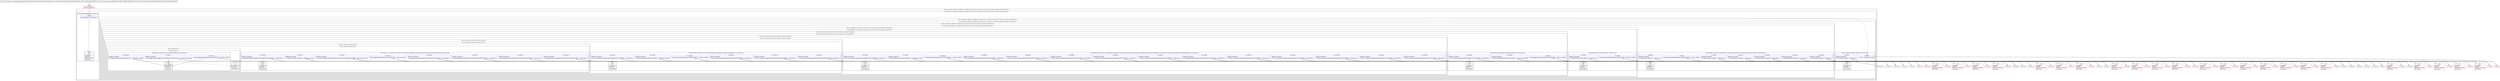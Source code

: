digraph "CFG forcom.google.android.exoplayer2.mediacodec.MediaCodecUtil.isCodecUsableDecoder(Landroid\/media\/MediaCodecInfo;Ljava\/lang\/String;Z)Z" {
subgraph cluster_Region_961796276 {
label = "R(1:(2:(1:92)|(1:(2:(1:93)|(1:(2:(1:99)|(1:(2:(1:100)|(1:(2:(1:101)|(1:(2:(1:113)|(1:(2:(1:117)|(1:(2:(1:122)|(1:(2:(1:91)|(1:123)))))))))))))))))))";
node [shape=record,color=blue];
subgraph cluster_Region_279976199 {
label = "R(2:(1:92)|(1:(2:(1:93)|(1:(2:(1:99)|(1:(2:(1:100)|(1:(2:(1:101)|(1:(2:(1:113)|(1:(2:(1:117)|(1:(2:(1:122)|(1:(2:(1:91)|(1:123))))))))))))))))))";
node [shape=record,color=blue];
subgraph cluster_IfRegion_103442712 {
label = "IF [B:1:0x000b] THEN: R(1:92) ELSE: null";
node [shape=record,color=blue];
Node_1 [shape=record,label="{1\:\ 0x000b|if (r6.isEncoder() != false) goto L_?\l}"];
subgraph cluster_Region_84654567 {
label = "R(1:92)";
node [shape=record,color=blue];
Node_92 [shape=record,label="{92\:\ ?|SYNTHETIC\lRETURN\lORIG_RETURN\l|return false\l}"];
}
}
subgraph cluster_Region_574244746 {
label = "R(1:(2:(1:93)|(1:(2:(1:99)|(1:(2:(1:100)|(1:(2:(1:101)|(1:(2:(1:113)|(1:(2:(1:117)|(1:(2:(1:122)|(1:(2:(1:91)|(1:123)))))))))))))))))";
node [shape=record,color=blue];
subgraph cluster_Region_852630251 {
label = "R(2:(1:93)|(1:(2:(1:99)|(1:(2:(1:100)|(1:(2:(1:101)|(1:(2:(1:113)|(1:(2:(1:117)|(1:(2:(1:122)|(1:(2:(1:91)|(1:123))))))))))))))))";
node [shape=record,color=blue];
subgraph cluster_IfRegion_1734723328 {
label = "IF [B:2:0x000d, B:4:0x0015] THEN: R(1:93) ELSE: null";
node [shape=record,color=blue];
Node_2 [shape=record,label="{2\:\ 0x000d|if (r8 != true) goto L_0x000f\l}"];
Node_4 [shape=record,label="{4\:\ 0x0015|ADDED_TO_REGION\l|if (r7.endsWith(\".secure\") != false) goto L_?\l}"];
subgraph cluster_Region_1064930954 {
label = "R(1:93)";
node [shape=record,color=blue];
Node_93 [shape=record,label="{93\:\ ?|SYNTHETIC\lRETURN\l|return false\l}"];
}
}
subgraph cluster_Region_1334806776 {
label = "R(1:(2:(1:99)|(1:(2:(1:100)|(1:(2:(1:101)|(1:(2:(1:113)|(1:(2:(1:117)|(1:(2:(1:122)|(1:(2:(1:91)|(1:123)))))))))))))))";
node [shape=record,color=blue];
subgraph cluster_Region_1839777440 {
label = "R(2:(1:99)|(1:(2:(1:100)|(1:(2:(1:101)|(1:(2:(1:113)|(1:(2:(1:117)|(1:(2:(1:122)|(1:(2:(1:91)|(1:123))))))))))))))";
node [shape=record,color=blue];
subgraph cluster_IfRegion_616321490 {
label = "IF [B:6:0x001c, B:8:0x0024, B:10:0x002c, B:12:0x0034, B:14:0x003c, B:16:0x0044, B:18:0x004c] THEN: R(1:99) ELSE: null";
node [shape=record,color=blue];
Node_6 [shape=record,label="{6\:\ 0x001c|if (com.google.android.exoplayer2.util.Util.SDK_INT \< 21) goto L_0x001e\l}"];
Node_8 [shape=record,label="{8\:\ 0x0024|ADDED_TO_REGION\l|if (\"CIPAACDecoder\".equals(r7) != false) goto L_?\l}"];
Node_10 [shape=record,label="{10\:\ 0x002c|ADDED_TO_REGION\l|if (\"CIPMP3Decoder\".equals(r7) != false) goto L_?\l}"];
Node_12 [shape=record,label="{12\:\ 0x0034|ADDED_TO_REGION\l|if (\"CIPVorbisDecoder\".equals(r7) != false) goto L_?\l}"];
Node_14 [shape=record,label="{14\:\ 0x003c|ADDED_TO_REGION\l|if (\"CIPAMRNBDecoder\".equals(r7) != false) goto L_?\l}"];
Node_16 [shape=record,label="{16\:\ 0x0044|ADDED_TO_REGION\l|if (\"AACDecoder\".equals(r7) != false) goto L_?\l}"];
Node_18 [shape=record,label="{18\:\ 0x004c|ADDED_TO_REGION\l|if (\"MP3Decoder\".equals(r7) != false) goto L_?\l}"];
subgraph cluster_Region_1472366097 {
label = "R(1:99)";
node [shape=record,color=blue];
Node_99 [shape=record,label="{99\:\ ?|SYNTHETIC\lRETURN\l|return false\l}"];
}
}
subgraph cluster_Region_1681460313 {
label = "R(1:(2:(1:100)|(1:(2:(1:101)|(1:(2:(1:113)|(1:(2:(1:117)|(1:(2:(1:122)|(1:(2:(1:91)|(1:123)))))))))))))";
node [shape=record,color=blue];
subgraph cluster_Region_1334795192 {
label = "R(2:(1:100)|(1:(2:(1:101)|(1:(2:(1:113)|(1:(2:(1:117)|(1:(2:(1:122)|(1:(2:(1:91)|(1:123))))))))))))";
node [shape=record,color=blue];
subgraph cluster_IfRegion_159097178 {
label = "IF [B:20:0x0050, B:22:0x0058] THEN: R(1:100) ELSE: null";
node [shape=record,color=blue];
Node_20 [shape=record,label="{20\:\ 0x0050|if (com.google.android.exoplayer2.util.Util.SDK_INT \< 18) goto L_0x0052\l}"];
Node_22 [shape=record,label="{22\:\ 0x0058|ADDED_TO_REGION\l|if (\"OMX.SEC.MP3.Decoder\".equals(r7) != false) goto L_?\l}"];
subgraph cluster_Region_1254771818 {
label = "R(1:100)";
node [shape=record,color=blue];
Node_100 [shape=record,label="{100\:\ ?|SYNTHETIC\lRETURN\l|return false\l}"];
}
}
subgraph cluster_Region_1715325614 {
label = "R(1:(2:(1:101)|(1:(2:(1:113)|(1:(2:(1:117)|(1:(2:(1:122)|(1:(2:(1:91)|(1:123)))))))))))";
node [shape=record,color=blue];
subgraph cluster_Region_1398411082 {
label = "R(2:(1:101)|(1:(2:(1:113)|(1:(2:(1:117)|(1:(2:(1:122)|(1:(2:(1:91)|(1:123))))))))))";
node [shape=record,color=blue];
subgraph cluster_IfRegion_125764874 {
label = "IF [B:24:0x005c, B:26:0x0064, B:28:0x006e] THEN: R(1:101) ELSE: null";
node [shape=record,color=blue];
Node_24 [shape=record,label="{24\:\ 0x005c|if (com.google.android.exoplayer2.util.Util.SDK_INT \< 18) goto L_0x005e\l}"];
Node_26 [shape=record,label="{26\:\ 0x0064|ADDED_TO_REGION\l|if (\"OMX.MTK.AUDIO.DECODER.AAC\".equals(r7) != false) goto L_0x0066\l}"];
Node_28 [shape=record,label="{28\:\ 0x006e|ADDED_TO_REGION\l|if (\"a70\".equals(com.google.android.exoplayer2.util.Util.DEVICE) != false) goto L_?\l}"];
subgraph cluster_Region_525250707 {
label = "R(1:101)";
node [shape=record,color=blue];
Node_101 [shape=record,label="{101\:\ ?|SYNTHETIC\lRETURN\l|return false\l}"];
}
}
subgraph cluster_Region_397308270 {
label = "R(1:(2:(1:113)|(1:(2:(1:117)|(1:(2:(1:122)|(1:(2:(1:91)|(1:123)))))))))";
node [shape=record,color=blue];
subgraph cluster_Region_336399502 {
label = "R(2:(1:113)|(1:(2:(1:117)|(1:(2:(1:122)|(1:(2:(1:91)|(1:123))))))))";
node [shape=record,color=blue];
subgraph cluster_IfRegion_1805982800 {
label = "IF [B:30:0x0072, B:32:0x007a, B:34:0x0084, B:36:0x008e, B:38:0x0098, B:40:0x00a2, B:42:0x00ac, B:44:0x00b6, B:46:0x00c0, B:48:0x00ca, B:50:0x00d4, B:52:0x00de, B:54:0x00e8, B:56:0x00f2] THEN: R(1:113) ELSE: null";
node [shape=record,color=blue];
Node_30 [shape=record,label="{30\:\ 0x0072|if (com.google.android.exoplayer2.util.Util.SDK_INT == 16) goto L_0x0074\l}"];
Node_32 [shape=record,label="{32\:\ 0x007a|ADDED_TO_REGION\l|if (\"OMX.qcom.audio.decoder.mp3\".equals(r7) != false) goto L_0x007c\l}"];
Node_34 [shape=record,label="{34\:\ 0x0084|ADDED_TO_REGION\l|if (\"dlxu\".equals(com.google.android.exoplayer2.util.Util.DEVICE) != false) goto L_?\l}"];
Node_36 [shape=record,label="{36\:\ 0x008e|ADDED_TO_REGION\l|if (\"protou\".equals(com.google.android.exoplayer2.util.Util.DEVICE) != false) goto L_?\l}"];
Node_38 [shape=record,label="{38\:\ 0x0098|ADDED_TO_REGION\l|if (\"ville\".equals(com.google.android.exoplayer2.util.Util.DEVICE) != false) goto L_?\l}"];
Node_40 [shape=record,label="{40\:\ 0x00a2|ADDED_TO_REGION\l|if (\"villeplus\".equals(com.google.android.exoplayer2.util.Util.DEVICE) != false) goto L_?\l}"];
Node_42 [shape=record,label="{42\:\ 0x00ac|ADDED_TO_REGION\l|if (\"villec2\".equals(com.google.android.exoplayer2.util.Util.DEVICE) != false) goto L_?\l}"];
Node_44 [shape=record,label="{44\:\ 0x00b6|ADDED_TO_REGION\l|if (com.google.android.exoplayer2.util.Util.DEVICE.startsWith(\"gee\") != false) goto L_?\l}"];
Node_46 [shape=record,label="{46\:\ 0x00c0|ADDED_TO_REGION\l|if (\"C6602\".equals(com.google.android.exoplayer2.util.Util.DEVICE) != false) goto L_?\l}"];
Node_48 [shape=record,label="{48\:\ 0x00ca|ADDED_TO_REGION\l|if (\"C6603\".equals(com.google.android.exoplayer2.util.Util.DEVICE) != false) goto L_?\l}"];
Node_50 [shape=record,label="{50\:\ 0x00d4|ADDED_TO_REGION\l|if (\"C6606\".equals(com.google.android.exoplayer2.util.Util.DEVICE) != false) goto L_?\l}"];
Node_52 [shape=record,label="{52\:\ 0x00de|ADDED_TO_REGION\l|if (\"C6616\".equals(com.google.android.exoplayer2.util.Util.DEVICE) != false) goto L_?\l}"];
Node_54 [shape=record,label="{54\:\ 0x00e8|ADDED_TO_REGION\l|if (\"L36h\".equals(com.google.android.exoplayer2.util.Util.DEVICE) != false) goto L_?\l}"];
Node_56 [shape=record,label="{56\:\ 0x00f2|ADDED_TO_REGION\l|if (\"SO\-02E\".equals(com.google.android.exoplayer2.util.Util.DEVICE) != false) goto L_?\l}"];
subgraph cluster_Region_25555871 {
label = "R(1:113)";
node [shape=record,color=blue];
Node_113 [shape=record,label="{113\:\ ?|SYNTHETIC\lRETURN\l|return false\l}"];
}
}
subgraph cluster_Region_1707395008 {
label = "R(1:(2:(1:117)|(1:(2:(1:122)|(1:(2:(1:91)|(1:123)))))))";
node [shape=record,color=blue];
subgraph cluster_Region_424791690 {
label = "R(2:(1:117)|(1:(2:(1:122)|(1:(2:(1:91)|(1:123))))))";
node [shape=record,color=blue];
subgraph cluster_IfRegion_1515525740 {
label = "IF [B:58:0x00f6, B:60:0x00fe, B:62:0x0108, B:64:0x0112, B:66:0x011c, B:68:0x0126] THEN: R(1:117) ELSE: null";
node [shape=record,color=blue];
Node_58 [shape=record,label="{58\:\ 0x00f6|if (com.google.android.exoplayer2.util.Util.SDK_INT == 16) goto L_0x00f8\l}"];
Node_60 [shape=record,label="{60\:\ 0x00fe|ADDED_TO_REGION\l|if (\"OMX.qcom.audio.decoder.aac\".equals(r7) != false) goto L_0x0100\l}"];
Node_62 [shape=record,label="{62\:\ 0x0108|ADDED_TO_REGION\l|if (\"C1504\".equals(com.google.android.exoplayer2.util.Util.DEVICE) != false) goto L_?\l}"];
Node_64 [shape=record,label="{64\:\ 0x0112|ADDED_TO_REGION\l|if (\"C1505\".equals(com.google.android.exoplayer2.util.Util.DEVICE) != false) goto L_?\l}"];
Node_66 [shape=record,label="{66\:\ 0x011c|ADDED_TO_REGION\l|if (\"C1604\".equals(com.google.android.exoplayer2.util.Util.DEVICE) != false) goto L_?\l}"];
Node_68 [shape=record,label="{68\:\ 0x0126|ADDED_TO_REGION\l|if (\"C1605\".equals(com.google.android.exoplayer2.util.Util.DEVICE) != false) goto L_?\l}"];
subgraph cluster_Region_1960972210 {
label = "R(1:117)";
node [shape=record,color=blue];
Node_117 [shape=record,label="{117\:\ ?|SYNTHETIC\lRETURN\l|return false\l}"];
}
}
subgraph cluster_Region_937110569 {
label = "R(1:(2:(1:122)|(1:(2:(1:91)|(1:123)))))";
node [shape=record,color=blue];
subgraph cluster_Region_543789510 {
label = "R(2:(1:122)|(1:(2:(1:91)|(1:123))))";
node [shape=record,color=blue];
subgraph cluster_IfRegion_1383929297 {
label = "IF [B:70:0x012a, B:72:0x0132, B:74:0x013c, B:76:0x0146, B:78:0x0150, B:80:0x015a, B:82:0x0164, B:84:0x016e] THEN: R(1:122) ELSE: null";
node [shape=record,color=blue];
Node_70 [shape=record,label="{70\:\ 0x012a|if (com.google.android.exoplayer2.util.Util.SDK_INT \<= 19) goto L_0x012c\l}"];
Node_72 [shape=record,label="{72\:\ 0x0132|ADDED_TO_REGION\l|if (\"OMX.SEC.vp8.dec\".equals(r7) != false) goto L_0x0134\l}"];
Node_74 [shape=record,label="{74\:\ 0x013c|ADDED_TO_REGION\l|if (\"samsung\".equals(com.google.android.exoplayer2.util.Util.MANUFACTURER) != false) goto L_0x013e\l}"];
Node_76 [shape=record,label="{76\:\ 0x0146|ADDED_TO_REGION\l|if (com.google.android.exoplayer2.util.Util.DEVICE.startsWith(\"d2\") != false) goto L_?\l}"];
Node_78 [shape=record,label="{78\:\ 0x0150|ADDED_TO_REGION\l|if (com.google.android.exoplayer2.util.Util.DEVICE.startsWith(\"serrano\") != false) goto L_?\l}"];
Node_80 [shape=record,label="{80\:\ 0x015a|ADDED_TO_REGION\l|if (com.google.android.exoplayer2.util.Util.DEVICE.startsWith(\"jflte\") != false) goto L_?\l}"];
Node_82 [shape=record,label="{82\:\ 0x0164|ADDED_TO_REGION\l|if (com.google.android.exoplayer2.util.Util.DEVICE.startsWith(\"santos\") != false) goto L_?\l}"];
Node_84 [shape=record,label="{84\:\ 0x016e|ADDED_TO_REGION\l|if (com.google.android.exoplayer2.util.Util.DEVICE.startsWith(\"t0\") != false) goto L_?\l}"];
subgraph cluster_Region_906370995 {
label = "R(1:122)";
node [shape=record,color=blue];
Node_122 [shape=record,label="{122\:\ ?|SYNTHETIC\lRETURN\l|return false\l}"];
}
}
subgraph cluster_Region_1481824062 {
label = "R(1:(2:(1:91)|(1:123)))";
node [shape=record,color=blue];
subgraph cluster_Region_878287443 {
label = "R(2:(1:91)|(1:123))";
node [shape=record,color=blue];
subgraph cluster_IfRegion_238076564 {
label = "IF [B:86:0x0172, B:88:0x017c, B:90:0x0184] THEN: R(1:91) ELSE: null";
node [shape=record,color=blue];
Node_86 [shape=record,label="{86\:\ 0x0172|if (com.google.android.exoplayer2.util.Util.SDK_INT \> 19) goto L_0x0186\l}"];
Node_88 [shape=record,label="{88\:\ 0x017c|ADDED_TO_REGION\l|if (com.google.android.exoplayer2.util.Util.DEVICE.startsWith(\"jflte\") == false) goto L_0x0186\l}"];
Node_90 [shape=record,label="{90\:\ 0x0184|ADDED_TO_REGION\l|if (\"OMX.qcom.video.decoder.vp8\".equals(r7) == false) goto L_0x0186\l}"];
subgraph cluster_Region_139312998 {
label = "R(1:91)";
node [shape=record,color=blue];
Node_91 [shape=record,label="{91\:\ 0x0186|SYNTHETIC\lRETURN\l|return true\l}"];
}
}
subgraph cluster_Region_1181246070 {
label = "R(1:123)";
node [shape=record,color=blue];
Node_123 [shape=record,label="{123\:\ ?|SYNTHETIC\lRETURN\l|return false\l}"];
}
}
}
}
}
}
}
}
}
}
}
}
}
}
}
}
}
}
}
Node_0 [shape=record,color=red,label="{0\:\ 0x0000|MTH_ENTER_BLOCK\l}"];
Node_3 [shape=record,color=red,label="{3\:\ 0x000f}"];
Node_5 [shape=record,color=red,label="{5\:\ 0x0018}"];
Node_7 [shape=record,color=red,label="{7\:\ 0x001e}"];
Node_9 [shape=record,color=red,label="{9\:\ 0x0026}"];
Node_11 [shape=record,color=red,label="{11\:\ 0x002e}"];
Node_13 [shape=record,color=red,label="{13\:\ 0x0036}"];
Node_15 [shape=record,color=red,label="{15\:\ 0x003e}"];
Node_17 [shape=record,color=red,label="{17\:\ 0x0046}"];
Node_19 [shape=record,color=red,label="{19\:\ 0x004e}"];
Node_21 [shape=record,color=red,label="{21\:\ 0x0052}"];
Node_23 [shape=record,color=red,label="{23\:\ 0x005a}"];
Node_25 [shape=record,color=red,label="{25\:\ 0x005e}"];
Node_27 [shape=record,color=red,label="{27\:\ 0x0066}"];
Node_29 [shape=record,color=red,label="{29\:\ 0x0070}"];
Node_31 [shape=record,color=red,label="{31\:\ 0x0074}"];
Node_33 [shape=record,color=red,label="{33\:\ 0x007c}"];
Node_35 [shape=record,color=red,label="{35\:\ 0x0086}"];
Node_37 [shape=record,color=red,label="{37\:\ 0x0090}"];
Node_39 [shape=record,color=red,label="{39\:\ 0x009a}"];
Node_41 [shape=record,color=red,label="{41\:\ 0x00a4}"];
Node_43 [shape=record,color=red,label="{43\:\ 0x00ae}"];
Node_45 [shape=record,color=red,label="{45\:\ 0x00b8}"];
Node_47 [shape=record,color=red,label="{47\:\ 0x00c2}"];
Node_49 [shape=record,color=red,label="{49\:\ 0x00cc}"];
Node_51 [shape=record,color=red,label="{51\:\ 0x00d6}"];
Node_53 [shape=record,color=red,label="{53\:\ 0x00e0}"];
Node_55 [shape=record,color=red,label="{55\:\ 0x00ea}"];
Node_57 [shape=record,color=red,label="{57\:\ 0x00f4}"];
Node_59 [shape=record,color=red,label="{59\:\ 0x00f8}"];
Node_61 [shape=record,color=red,label="{61\:\ 0x0100}"];
Node_63 [shape=record,color=red,label="{63\:\ 0x010a}"];
Node_65 [shape=record,color=red,label="{65\:\ 0x0114}"];
Node_67 [shape=record,color=red,label="{67\:\ 0x011e}"];
Node_69 [shape=record,color=red,label="{69\:\ 0x0128}"];
Node_71 [shape=record,color=red,label="{71\:\ 0x012c}"];
Node_73 [shape=record,color=red,label="{73\:\ 0x0134}"];
Node_75 [shape=record,color=red,label="{75\:\ 0x013e}"];
Node_77 [shape=record,color=red,label="{77\:\ 0x0148}"];
Node_79 [shape=record,color=red,label="{79\:\ 0x0152}"];
Node_81 [shape=record,color=red,label="{81\:\ 0x015c}"];
Node_83 [shape=record,color=red,label="{83\:\ 0x0166}"];
Node_85 [shape=record,color=red,label="{85\:\ 0x0170}"];
Node_87 [shape=record,color=red,label="{87\:\ 0x0174}"];
Node_89 [shape=record,color=red,label="{89\:\ 0x017e}"];
Node_94 [shape=record,color=red,label="{94\:\ ?|SYNTHETIC\lRETURN\lADDED_TO_REGION\l|return false\l}"];
Node_95 [shape=record,color=red,label="{95\:\ ?|SYNTHETIC\lRETURN\lADDED_TO_REGION\l|return false\l}"];
Node_96 [shape=record,color=red,label="{96\:\ ?|SYNTHETIC\lRETURN\lADDED_TO_REGION\l|return false\l}"];
Node_97 [shape=record,color=red,label="{97\:\ ?|SYNTHETIC\lRETURN\lADDED_TO_REGION\l|return false\l}"];
Node_98 [shape=record,color=red,label="{98\:\ ?|SYNTHETIC\lRETURN\lADDED_TO_REGION\l|return false\l}"];
Node_102 [shape=record,color=red,label="{102\:\ ?|SYNTHETIC\lRETURN\lADDED_TO_REGION\l|return false\l}"];
Node_103 [shape=record,color=red,label="{103\:\ ?|SYNTHETIC\lRETURN\lADDED_TO_REGION\l|return false\l}"];
Node_104 [shape=record,color=red,label="{104\:\ ?|SYNTHETIC\lRETURN\lADDED_TO_REGION\l|return false\l}"];
Node_105 [shape=record,color=red,label="{105\:\ ?|SYNTHETIC\lRETURN\lADDED_TO_REGION\l|return false\l}"];
Node_106 [shape=record,color=red,label="{106\:\ ?|SYNTHETIC\lRETURN\lADDED_TO_REGION\l|return false\l}"];
Node_107 [shape=record,color=red,label="{107\:\ ?|SYNTHETIC\lRETURN\lADDED_TO_REGION\l|return false\l}"];
Node_108 [shape=record,color=red,label="{108\:\ ?|SYNTHETIC\lRETURN\lADDED_TO_REGION\l|return false\l}"];
Node_109 [shape=record,color=red,label="{109\:\ ?|SYNTHETIC\lRETURN\lADDED_TO_REGION\l|return false\l}"];
Node_110 [shape=record,color=red,label="{110\:\ ?|SYNTHETIC\lRETURN\lADDED_TO_REGION\l|return false\l}"];
Node_111 [shape=record,color=red,label="{111\:\ ?|SYNTHETIC\lRETURN\lADDED_TO_REGION\l|return false\l}"];
Node_112 [shape=record,color=red,label="{112\:\ ?|SYNTHETIC\lRETURN\lADDED_TO_REGION\l|return false\l}"];
Node_114 [shape=record,color=red,label="{114\:\ ?|SYNTHETIC\lRETURN\lADDED_TO_REGION\l|return false\l}"];
Node_115 [shape=record,color=red,label="{115\:\ ?|SYNTHETIC\lRETURN\lADDED_TO_REGION\l|return false\l}"];
Node_116 [shape=record,color=red,label="{116\:\ ?|SYNTHETIC\lRETURN\lADDED_TO_REGION\l|return false\l}"];
Node_118 [shape=record,color=red,label="{118\:\ ?|SYNTHETIC\lRETURN\lADDED_TO_REGION\l|return false\l}"];
Node_119 [shape=record,color=red,label="{119\:\ ?|SYNTHETIC\lRETURN\lADDED_TO_REGION\l|return false\l}"];
Node_120 [shape=record,color=red,label="{120\:\ ?|SYNTHETIC\lRETURN\lADDED_TO_REGION\l|return false\l}"];
Node_121 [shape=record,color=red,label="{121\:\ ?|SYNTHETIC\lRETURN\lADDED_TO_REGION\l|return false\l}"];
MethodNode[shape=record,label="{private static boolean com.google.android.exoplayer2.mediacodec.MediaCodecUtil.isCodecUsableDecoder((r6v0 'info' android.media.MediaCodecInfo A[IMMUTABLE_TYPE, METHOD_ARGUMENT]), (r7v0 'name' java.lang.String A[IMMUTABLE_TYPE, METHOD_ARGUMENT]), (r8v0 'secureDecodersExplicit' boolean A[IMMUTABLE_TYPE, METHOD_ARGUMENT])) }"];
MethodNode -> Node_0;
Node_1 -> Node_2[style=dashed];
Node_1 -> Node_92;
Node_2 -> Node_3;
Node_2 -> Node_5[style=dashed];
Node_4 -> Node_5[style=dashed];
Node_4 -> Node_93;
Node_6 -> Node_7;
Node_6 -> Node_19[style=dashed];
Node_8 -> Node_9[style=dashed];
Node_8 -> Node_94;
Node_10 -> Node_11[style=dashed];
Node_10 -> Node_95;
Node_12 -> Node_13[style=dashed];
Node_12 -> Node_96;
Node_14 -> Node_15[style=dashed];
Node_14 -> Node_97;
Node_16 -> Node_17[style=dashed];
Node_16 -> Node_98;
Node_18 -> Node_19[style=dashed];
Node_18 -> Node_99;
Node_20 -> Node_21;
Node_20 -> Node_23[style=dashed];
Node_22 -> Node_23[style=dashed];
Node_22 -> Node_100;
Node_24 -> Node_25;
Node_24 -> Node_29[style=dashed];
Node_26 -> Node_27;
Node_26 -> Node_29[style=dashed];
Node_28 -> Node_29[style=dashed];
Node_28 -> Node_101;
Node_30 -> Node_31;
Node_30 -> Node_57[style=dashed];
Node_32 -> Node_33;
Node_32 -> Node_57[style=dashed];
Node_34 -> Node_35[style=dashed];
Node_34 -> Node_102;
Node_36 -> Node_37[style=dashed];
Node_36 -> Node_103;
Node_38 -> Node_39[style=dashed];
Node_38 -> Node_104;
Node_40 -> Node_41[style=dashed];
Node_40 -> Node_105;
Node_42 -> Node_43[style=dashed];
Node_42 -> Node_106;
Node_44 -> Node_45[style=dashed];
Node_44 -> Node_107;
Node_46 -> Node_47[style=dashed];
Node_46 -> Node_108;
Node_48 -> Node_49[style=dashed];
Node_48 -> Node_109;
Node_50 -> Node_51[style=dashed];
Node_50 -> Node_110;
Node_52 -> Node_53[style=dashed];
Node_52 -> Node_111;
Node_54 -> Node_55[style=dashed];
Node_54 -> Node_112;
Node_56 -> Node_57[style=dashed];
Node_56 -> Node_113;
Node_58 -> Node_59;
Node_58 -> Node_69[style=dashed];
Node_60 -> Node_61;
Node_60 -> Node_69[style=dashed];
Node_62 -> Node_63[style=dashed];
Node_62 -> Node_114;
Node_64 -> Node_65[style=dashed];
Node_64 -> Node_115;
Node_66 -> Node_67[style=dashed];
Node_66 -> Node_116;
Node_68 -> Node_69[style=dashed];
Node_68 -> Node_117;
Node_70 -> Node_71;
Node_70 -> Node_85[style=dashed];
Node_72 -> Node_73;
Node_72 -> Node_85[style=dashed];
Node_74 -> Node_75;
Node_74 -> Node_85[style=dashed];
Node_76 -> Node_77[style=dashed];
Node_76 -> Node_118;
Node_78 -> Node_79[style=dashed];
Node_78 -> Node_119;
Node_80 -> Node_81[style=dashed];
Node_80 -> Node_120;
Node_82 -> Node_83[style=dashed];
Node_82 -> Node_121;
Node_84 -> Node_85[style=dashed];
Node_84 -> Node_122;
Node_86 -> Node_87[style=dashed];
Node_86 -> Node_91;
Node_88 -> Node_89[style=dashed];
Node_88 -> Node_91;
Node_90 -> Node_91;
Node_90 -> Node_123[style=dashed];
Node_0 -> Node_1;
Node_3 -> Node_4;
Node_5 -> Node_6;
Node_7 -> Node_8;
Node_9 -> Node_10;
Node_11 -> Node_12;
Node_13 -> Node_14;
Node_15 -> Node_16;
Node_17 -> Node_18;
Node_19 -> Node_20;
Node_21 -> Node_22;
Node_23 -> Node_24;
Node_25 -> Node_26;
Node_27 -> Node_28;
Node_29 -> Node_30;
Node_31 -> Node_32;
Node_33 -> Node_34;
Node_35 -> Node_36;
Node_37 -> Node_38;
Node_39 -> Node_40;
Node_41 -> Node_42;
Node_43 -> Node_44;
Node_45 -> Node_46;
Node_47 -> Node_48;
Node_49 -> Node_50;
Node_51 -> Node_52;
Node_53 -> Node_54;
Node_55 -> Node_56;
Node_57 -> Node_58;
Node_59 -> Node_60;
Node_61 -> Node_62;
Node_63 -> Node_64;
Node_65 -> Node_66;
Node_67 -> Node_68;
Node_69 -> Node_70;
Node_71 -> Node_72;
Node_73 -> Node_74;
Node_75 -> Node_76;
Node_77 -> Node_78;
Node_79 -> Node_80;
Node_81 -> Node_82;
Node_83 -> Node_84;
Node_85 -> Node_86;
Node_87 -> Node_88;
Node_89 -> Node_90;
}

